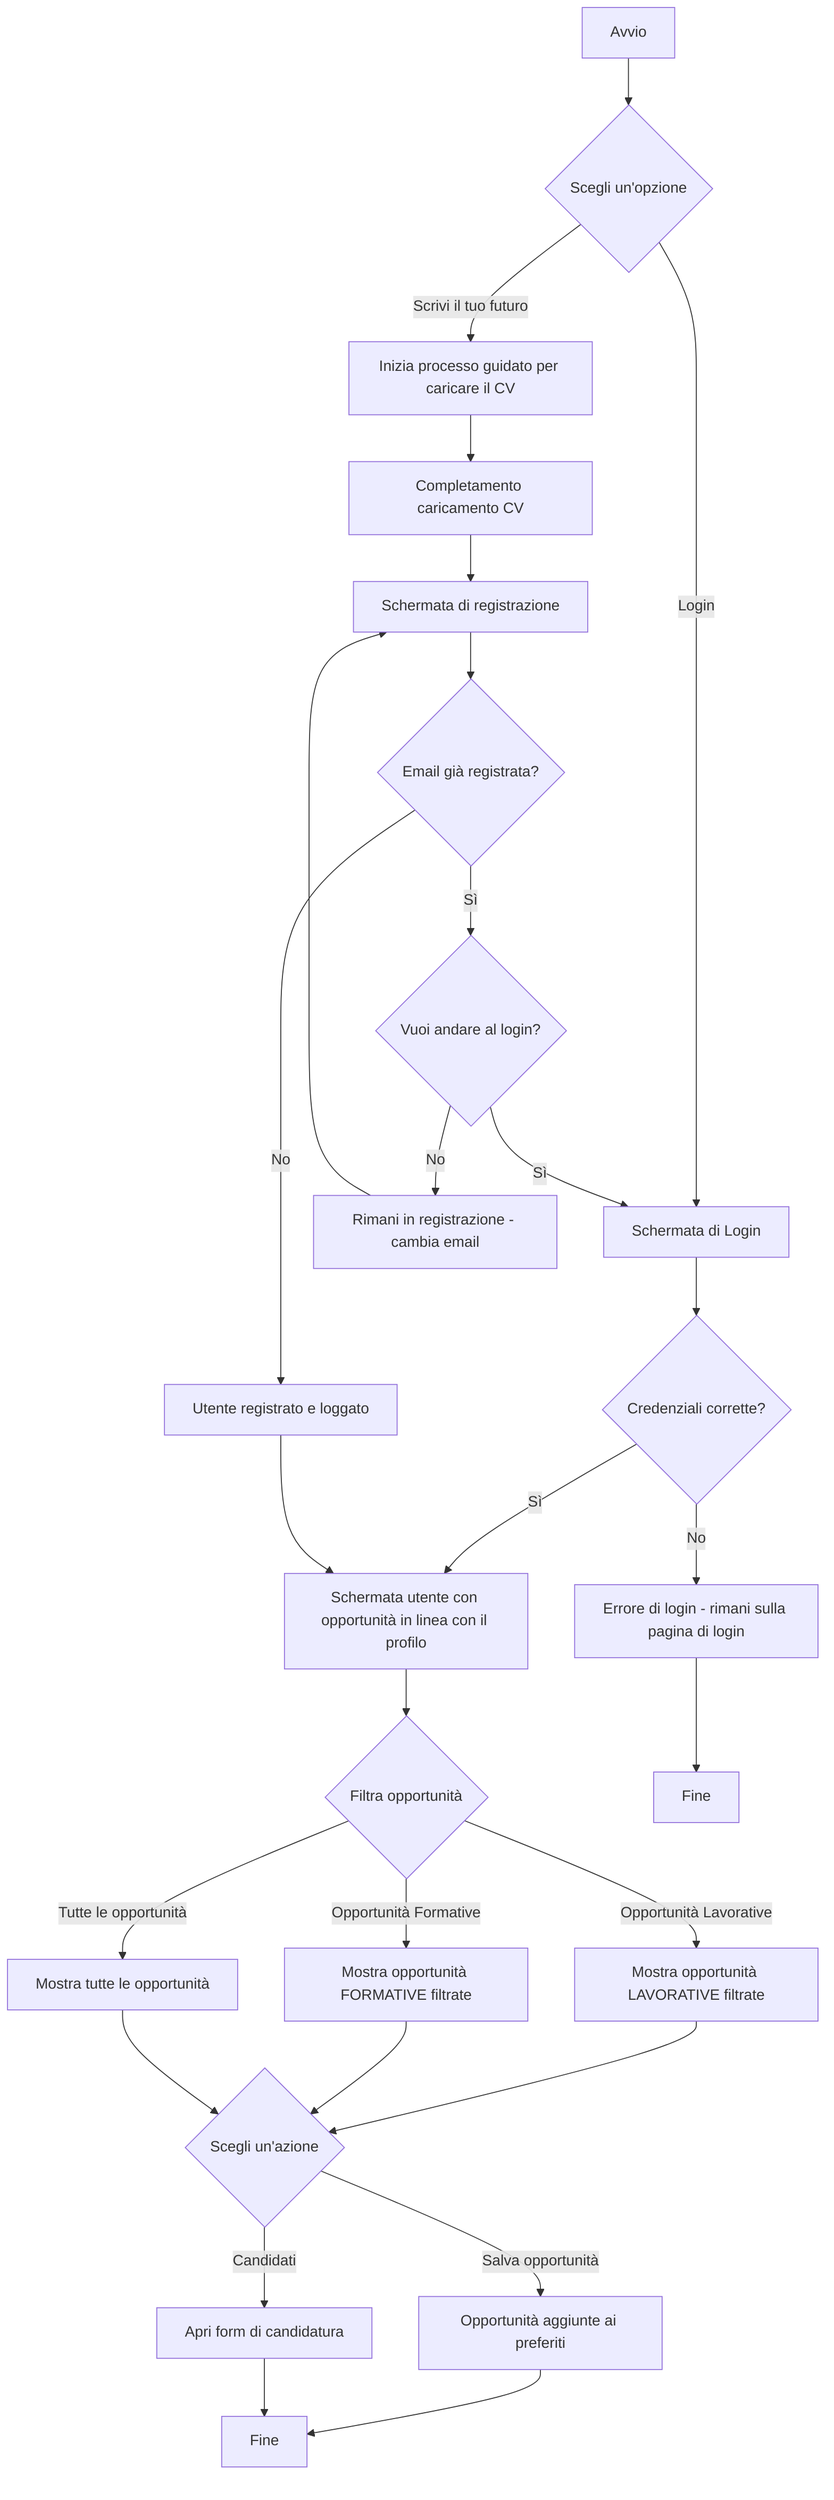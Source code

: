 flowchart TD

    A[Avvio] --> B{Scegli un'opzione}
    B -- Login --> C[Schermata di Login]
    C --> D{Credenziali corrette?}
    D -- Sì --> E[Schermata utente con opportunità in linea con il profilo]
    D -- No --> F[Errore di login - rimani sulla pagina di login]

    B -- Scrivi il tuo futuro --> G[Inizia processo guidato per caricare il CV]
    G --> H[Completamento caricamento CV]
    H --> I[Schermata di registrazione]
    I --> J{Email già registrata?}
    J -- No --> K[Utente registrato e loggato]
    J -- Sì --> L{Vuoi andare al login?}
    L -- Sì --> C
    L -- No --> M[Rimani in registrazione - cambia email]
    M --> I
    
    K --> E
    
    E --> N{Filtra opportunità}
    N -- Opportunità Lavorative --> O[Mostra opportunità LAVORATIVE filtrate]
    N -- Opportunità Formative --> P[Mostra opportunità FORMATIVE filtrate]
    N -- Tutte le opportunità --> Q[Mostra tutte le opportunità]

    O --> R{Scegli un'azione}
    P --> R
    Q --> R

    R -- Salva opportunità --> S[Opportunità aggiunte ai preferiti]
    R -- Candidati --> T[Apri form di candidatura]

    S --> U[Fine]
    T --> U
    F --> V[Fine]